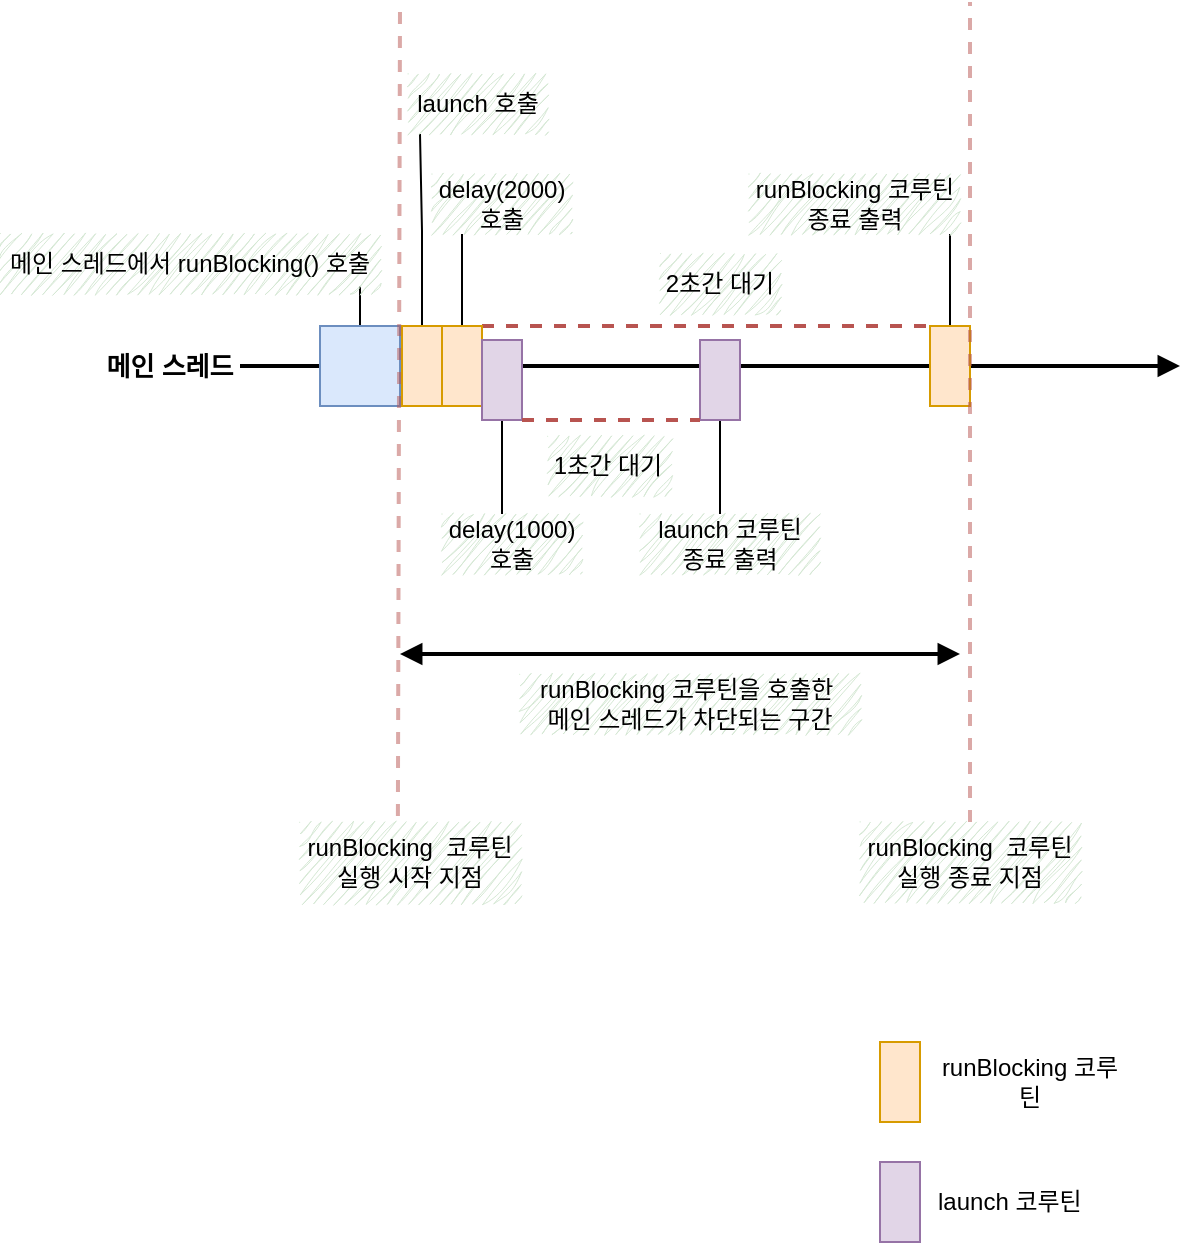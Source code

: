 <mxfile version="26.1.1">
  <diagram name="Page-1" id="T5h4TM5S-0TsyrWj63dU">
    <mxGraphModel dx="1114" dy="878" grid="1" gridSize="10" guides="1" tooltips="1" connect="1" arrows="1" fold="1" page="1" pageScale="1" pageWidth="827" pageHeight="1169" math="0" shadow="0">
      <root>
        <mxCell id="0" />
        <mxCell id="1" parent="0" />
        <mxCell id="6q3j1IWm2_hNX8zEqHKa-1" value="" style="endArrow=block;html=1;rounded=0;endFill=1;strokeWidth=2;" edge="1" parent="1">
          <mxGeometry width="50" height="50" relative="1" as="geometry">
            <mxPoint x="200" y="256" as="sourcePoint" />
            <mxPoint x="670" y="256" as="targetPoint" />
          </mxGeometry>
        </mxCell>
        <mxCell id="6q3j1IWm2_hNX8zEqHKa-2" style="edgeStyle=orthogonalEdgeStyle;rounded=0;orthogonalLoop=1;jettySize=auto;html=1;endArrow=none;startFill=0;" edge="1" parent="1" source="6q3j1IWm2_hNX8zEqHKa-3">
          <mxGeometry relative="1" as="geometry">
            <mxPoint x="260" y="216" as="targetPoint" />
          </mxGeometry>
        </mxCell>
        <mxCell id="6q3j1IWm2_hNX8zEqHKa-3" value="" style="rounded=0;whiteSpace=wrap;html=1;fillColor=#dae8fc;strokeColor=#6c8ebf;" vertex="1" parent="1">
          <mxGeometry x="240" y="236" width="40" height="40" as="geometry" />
        </mxCell>
        <mxCell id="6q3j1IWm2_hNX8zEqHKa-28" style="edgeStyle=orthogonalEdgeStyle;rounded=0;orthogonalLoop=1;jettySize=auto;html=1;verticalAlign=bottom;endArrow=none;startFill=0;" edge="1" parent="1" source="6q3j1IWm2_hNX8zEqHKa-5">
          <mxGeometry relative="1" as="geometry">
            <mxPoint x="290" y="140" as="targetPoint" />
          </mxGeometry>
        </mxCell>
        <mxCell id="6q3j1IWm2_hNX8zEqHKa-5" value="" style="rounded=0;whiteSpace=wrap;html=1;fillColor=#ffe6cc;strokeColor=#d79b00;" vertex="1" parent="1">
          <mxGeometry x="281" y="236" width="20" height="40" as="geometry" />
        </mxCell>
        <mxCell id="6q3j1IWm2_hNX8zEqHKa-38" style="edgeStyle=orthogonalEdgeStyle;rounded=0;orthogonalLoop=1;jettySize=auto;html=1;endArrow=none;startFill=0;" edge="1" parent="1" source="6q3j1IWm2_hNX8zEqHKa-7">
          <mxGeometry relative="1" as="geometry">
            <mxPoint x="555" y="190" as="targetPoint" />
          </mxGeometry>
        </mxCell>
        <mxCell id="6q3j1IWm2_hNX8zEqHKa-7" value="" style="rounded=0;whiteSpace=wrap;html=1;fillColor=#ffe6cc;strokeColor=#d79b00;" vertex="1" parent="1">
          <mxGeometry x="545" y="236" width="20" height="40" as="geometry" />
        </mxCell>
        <mxCell id="6q3j1IWm2_hNX8zEqHKa-8" value="메인 스레드에서 runBlocking() 호출" style="text;html=1;align=center;verticalAlign=middle;whiteSpace=wrap;rounded=0;fillColor=#d5e8d4;strokeColor=none;sketch=1;curveFitting=1;jiggle=2;" vertex="1" parent="1">
          <mxGeometry x="80" y="190" width="190" height="30" as="geometry" />
        </mxCell>
        <mxCell id="6q3j1IWm2_hNX8zEqHKa-10" value="launch 코루틴&lt;div&gt;종료 출력&lt;/div&gt;" style="text;html=1;align=center;verticalAlign=middle;whiteSpace=wrap;rounded=0;fillColor=#d5e8d4;strokeColor=none;sketch=1;curveFitting=1;jiggle=2;" vertex="1" parent="1">
          <mxGeometry x="400" y="330" width="90" height="30" as="geometry" />
        </mxCell>
        <mxCell id="6q3j1IWm2_hNX8zEqHKa-11" value="" style="endArrow=none;dashed=1;html=1;rounded=0;fillColor=#f8cecc;strokeColor=#b85450;strokeWidth=2;opacity=50;exitX=0.445;exitY=-0.075;exitDx=0;exitDy=0;exitPerimeter=0;" edge="1" parent="1" source="6q3j1IWm2_hNX8zEqHKa-15">
          <mxGeometry width="50" height="50" relative="1" as="geometry">
            <mxPoint x="280" y="470" as="sourcePoint" />
            <mxPoint x="280" y="76" as="targetPoint" />
          </mxGeometry>
        </mxCell>
        <mxCell id="6q3j1IWm2_hNX8zEqHKa-13" value="" style="endArrow=block;startArrow=block;html=1;rounded=0;startFill=1;endFill=1;strokeWidth=2;" edge="1" parent="1">
          <mxGeometry width="50" height="50" relative="1" as="geometry">
            <mxPoint x="280" y="400" as="sourcePoint" />
            <mxPoint x="560" y="400" as="targetPoint" />
          </mxGeometry>
        </mxCell>
        <mxCell id="6q3j1IWm2_hNX8zEqHKa-14" value="runBlocking 코루틴을 호출한&amp;nbsp;&lt;div&gt;메인 스레드가 차단되는 구간&lt;/div&gt;" style="text;html=1;align=center;verticalAlign=middle;whiteSpace=wrap;rounded=0;fillColor=#d5e8d4;strokeColor=none;sketch=1;curveFitting=1;jiggle=2;" vertex="1" parent="1">
          <mxGeometry x="340" y="410" width="170" height="30" as="geometry" />
        </mxCell>
        <mxCell id="6q3j1IWm2_hNX8zEqHKa-15" value="runBlocking&amp;nbsp; 코루틴 실행 시작 지점" style="text;html=1;align=center;verticalAlign=middle;whiteSpace=wrap;rounded=0;fillColor=#d5e8d4;strokeColor=none;sketch=1;curveFitting=1;jiggle=2;" vertex="1" parent="1">
          <mxGeometry x="230" y="484" width="110" height="40" as="geometry" />
        </mxCell>
        <mxCell id="6q3j1IWm2_hNX8zEqHKa-16" value="runBlocking&amp;nbsp; 코루틴 실행 종료 지점" style="text;html=1;align=center;verticalAlign=middle;whiteSpace=wrap;rounded=0;fillColor=#d5e8d4;strokeColor=none;sketch=1;curveFitting=1;jiggle=2;" vertex="1" parent="1">
          <mxGeometry x="510" y="484" width="110" height="40" as="geometry" />
        </mxCell>
        <mxCell id="6q3j1IWm2_hNX8zEqHKa-17" value="" style="rounded=0;whiteSpace=wrap;html=1;fillColor=#ffe6cc;strokeColor=#d79b00;" vertex="1" parent="1">
          <mxGeometry x="520" y="594" width="20" height="40" as="geometry" />
        </mxCell>
        <mxCell id="6q3j1IWm2_hNX8zEqHKa-18" value="runBlocking 코루틴" style="text;html=1;align=center;verticalAlign=middle;whiteSpace=wrap;rounded=0;" vertex="1" parent="1">
          <mxGeometry x="545" y="604" width="100" height="20" as="geometry" />
        </mxCell>
        <mxCell id="6q3j1IWm2_hNX8zEqHKa-19" value="메인 스레드" style="text;html=1;align=center;verticalAlign=middle;whiteSpace=wrap;rounded=0;fontStyle=1;fontSize=13;" vertex="1" parent="1">
          <mxGeometry x="130" y="241" width="70" height="30" as="geometry" />
        </mxCell>
        <mxCell id="6q3j1IWm2_hNX8zEqHKa-20" value="" style="endArrow=none;html=1;rounded=0;exitX=1;exitY=0;exitDx=0;exitDy=0;entryX=0;entryY=0;entryDx=0;entryDy=0;dashed=1;startFill=0;strokeWidth=2;fillColor=#f8cecc;strokeColor=#b85450;" edge="1" parent="1" source="6q3j1IWm2_hNX8zEqHKa-24" target="6q3j1IWm2_hNX8zEqHKa-7">
          <mxGeometry width="50" height="50" relative="1" as="geometry">
            <mxPoint x="510" y="636" as="sourcePoint" />
            <mxPoint x="560" y="586" as="targetPoint" />
          </mxGeometry>
        </mxCell>
        <mxCell id="6q3j1IWm2_hNX8zEqHKa-21" value="2초간 대기" style="text;html=1;align=center;verticalAlign=middle;whiteSpace=wrap;rounded=0;fillColor=#d5e8d4;strokeColor=none;sketch=1;curveFitting=1;jiggle=2;" vertex="1" parent="1">
          <mxGeometry x="410" y="200" width="60" height="30" as="geometry" />
        </mxCell>
        <mxCell id="6q3j1IWm2_hNX8zEqHKa-22" value="" style="rounded=0;whiteSpace=wrap;html=1;fillColor=#e1d5e7;strokeColor=#9673a6;" vertex="1" parent="1">
          <mxGeometry x="520" y="654" width="20" height="40" as="geometry" />
        </mxCell>
        <mxCell id="6q3j1IWm2_hNX8zEqHKa-23" value="launch 코루틴" style="text;html=1;align=left;verticalAlign=middle;whiteSpace=wrap;rounded=0;" vertex="1" parent="1">
          <mxGeometry x="547" y="664" width="100" height="20" as="geometry" />
        </mxCell>
        <mxCell id="6q3j1IWm2_hNX8zEqHKa-30" style="edgeStyle=orthogonalEdgeStyle;rounded=0;orthogonalLoop=1;jettySize=auto;html=1;endArrow=none;startFill=0;" edge="1" parent="1" source="6q3j1IWm2_hNX8zEqHKa-24">
          <mxGeometry relative="1" as="geometry">
            <mxPoint x="311" y="190" as="targetPoint" />
          </mxGeometry>
        </mxCell>
        <mxCell id="6q3j1IWm2_hNX8zEqHKa-24" value="" style="rounded=0;whiteSpace=wrap;html=1;fillColor=#ffe6cc;strokeColor=#d79b00;" vertex="1" parent="1">
          <mxGeometry x="301" y="236" width="20" height="40" as="geometry" />
        </mxCell>
        <mxCell id="6q3j1IWm2_hNX8zEqHKa-34" style="edgeStyle=orthogonalEdgeStyle;rounded=0;orthogonalLoop=1;jettySize=auto;html=1;endArrow=none;startFill=0;" edge="1" parent="1" source="6q3j1IWm2_hNX8zEqHKa-25">
          <mxGeometry relative="1" as="geometry">
            <mxPoint x="331" y="330" as="targetPoint" />
          </mxGeometry>
        </mxCell>
        <mxCell id="6q3j1IWm2_hNX8zEqHKa-25" value="" style="rounded=0;whiteSpace=wrap;html=1;fillColor=#e1d5e7;strokeColor=#9673a6;" vertex="1" parent="1">
          <mxGeometry x="321" y="243" width="20" height="40" as="geometry" />
        </mxCell>
        <mxCell id="6q3j1IWm2_hNX8zEqHKa-36" style="edgeStyle=orthogonalEdgeStyle;rounded=0;orthogonalLoop=1;jettySize=auto;html=1;endArrow=none;startFill=0;" edge="1" parent="1" source="6q3j1IWm2_hNX8zEqHKa-26">
          <mxGeometry relative="1" as="geometry">
            <mxPoint x="440" y="330" as="targetPoint" />
          </mxGeometry>
        </mxCell>
        <mxCell id="6q3j1IWm2_hNX8zEqHKa-26" value="" style="rounded=0;whiteSpace=wrap;html=1;fillColor=#e1d5e7;strokeColor=#9673a6;" vertex="1" parent="1">
          <mxGeometry x="430" y="243" width="20" height="40" as="geometry" />
        </mxCell>
        <mxCell id="6q3j1IWm2_hNX8zEqHKa-29" value="launch 호출" style="text;html=1;align=center;verticalAlign=middle;whiteSpace=wrap;rounded=0;fillColor=#d5e8d4;strokeColor=none;sketch=1;curveFitting=1;jiggle=2;" vertex="1" parent="1">
          <mxGeometry x="284" y="110" width="70" height="30" as="geometry" />
        </mxCell>
        <mxCell id="6q3j1IWm2_hNX8zEqHKa-31" value="delay(2000) 호출" style="text;html=1;align=center;verticalAlign=middle;whiteSpace=wrap;rounded=0;fillColor=#d5e8d4;strokeColor=none;sketch=1;curveFitting=1;jiggle=2;" vertex="1" parent="1">
          <mxGeometry x="296" y="160" width="70" height="30" as="geometry" />
        </mxCell>
        <mxCell id="6q3j1IWm2_hNX8zEqHKa-32" value="" style="endArrow=none;html=1;rounded=0;exitX=1;exitY=1;exitDx=0;exitDy=0;entryX=0;entryY=1;entryDx=0;entryDy=0;dashed=1;startFill=0;strokeWidth=2;fillColor=#f8cecc;strokeColor=#b85450;" edge="1" parent="1" source="6q3j1IWm2_hNX8zEqHKa-25" target="6q3j1IWm2_hNX8zEqHKa-26">
          <mxGeometry width="50" height="50" relative="1" as="geometry">
            <mxPoint x="560" y="360" as="sourcePoint" />
            <mxPoint x="784" y="360" as="targetPoint" />
          </mxGeometry>
        </mxCell>
        <mxCell id="6q3j1IWm2_hNX8zEqHKa-33" value="1초간 대기" style="text;html=1;align=center;verticalAlign=middle;whiteSpace=wrap;rounded=0;fillColor=#d5e8d4;strokeColor=none;sketch=1;curveFitting=1;jiggle=2;" vertex="1" parent="1">
          <mxGeometry x="354" y="291" width="60" height="30" as="geometry" />
        </mxCell>
        <mxCell id="6q3j1IWm2_hNX8zEqHKa-35" value="delay(1000) 호출" style="text;html=1;align=center;verticalAlign=middle;whiteSpace=wrap;rounded=0;fillColor=#d5e8d4;strokeColor=none;sketch=1;curveFitting=1;jiggle=2;" vertex="1" parent="1">
          <mxGeometry x="301" y="330" width="70" height="30" as="geometry" />
        </mxCell>
        <mxCell id="6q3j1IWm2_hNX8zEqHKa-39" value="runBlocking 코루틴&lt;div&gt;종료 출력&lt;/div&gt;" style="text;html=1;align=center;verticalAlign=middle;whiteSpace=wrap;rounded=0;fillColor=#d5e8d4;strokeColor=none;sketch=1;curveFitting=1;jiggle=2;" vertex="1" parent="1">
          <mxGeometry x="454.5" y="160" width="105" height="30" as="geometry" />
        </mxCell>
        <mxCell id="6q3j1IWm2_hNX8zEqHKa-40" value="" style="endArrow=none;dashed=1;html=1;rounded=0;fillColor=#f8cecc;strokeColor=#b85450;strokeWidth=2;opacity=50;exitX=0.5;exitY=0;exitDx=0;exitDy=0;" edge="1" parent="1" source="6q3j1IWm2_hNX8zEqHKa-16">
          <mxGeometry width="50" height="50" relative="1" as="geometry">
            <mxPoint x="565" y="460" as="sourcePoint" />
            <mxPoint x="565" y="74" as="targetPoint" />
          </mxGeometry>
        </mxCell>
      </root>
    </mxGraphModel>
  </diagram>
</mxfile>
